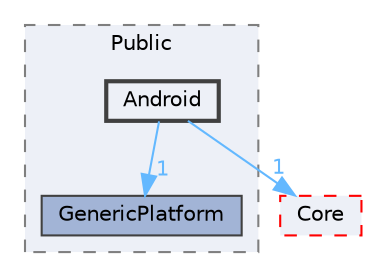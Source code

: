 digraph "Android"
{
 // INTERACTIVE_SVG=YES
 // LATEX_PDF_SIZE
  bgcolor="transparent";
  edge [fontname=Helvetica,fontsize=10,labelfontname=Helvetica,labelfontsize=10];
  node [fontname=Helvetica,fontsize=10,shape=box,height=0.2,width=0.4];
  compound=true
  subgraph clusterdir_191825209463daf9042f31050b08e3fa {
    graph [ bgcolor="#edf0f7", pencolor="grey50", label="Public", fontname=Helvetica,fontsize=10 style="filled,dashed", URL="dir_191825209463daf9042f31050b08e3fa.html",tooltip=""]
  dir_4c3dc336a8d9460c919185aa7cf75d5c [label="GenericPlatform", fillcolor="#a2b4d6", color="grey25", style="filled", URL="dir_4c3dc336a8d9460c919185aa7cf75d5c.html",tooltip=""];
  dir_beba77575f70b7851b1d1aa13662590b [label="Android", fillcolor="#edf0f7", color="grey25", style="filled,bold", URL="dir_beba77575f70b7851b1d1aa13662590b.html",tooltip=""];
  }
  dir_0e6cddcc9caa1238c7f3774224afaa45 [label="Core", fillcolor="#edf0f7", color="red", style="filled,dashed", URL="dir_0e6cddcc9caa1238c7f3774224afaa45.html",tooltip=""];
  dir_beba77575f70b7851b1d1aa13662590b->dir_0e6cddcc9caa1238c7f3774224afaa45 [headlabel="1", labeldistance=1.5 headhref="dir_000029_000266.html" href="dir_000029_000266.html" color="steelblue1" fontcolor="steelblue1"];
  dir_beba77575f70b7851b1d1aa13662590b->dir_4c3dc336a8d9460c919185aa7cf75d5c [headlabel="1", labeldistance=1.5 headhref="dir_000029_000433.html" href="dir_000029_000433.html" color="steelblue1" fontcolor="steelblue1"];
}
